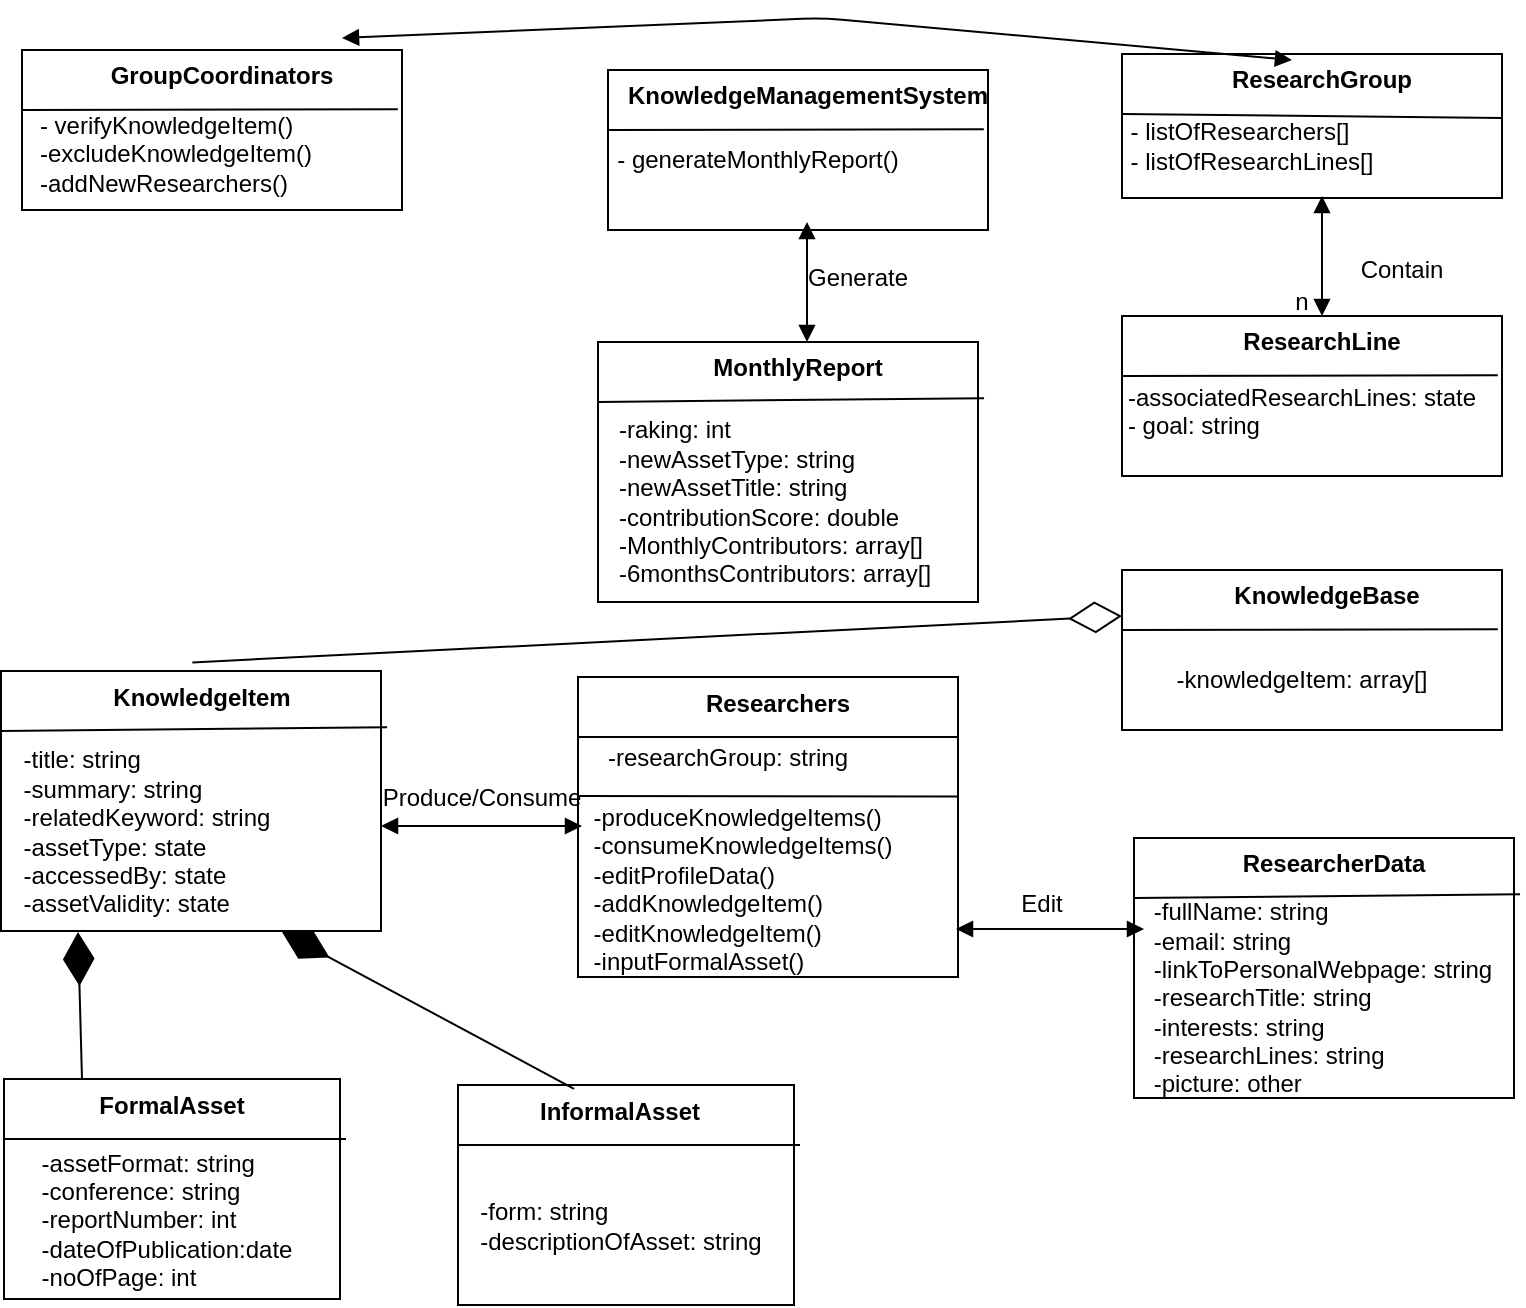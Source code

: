<mxfile version="10.6.3" type="github"><diagram id="x_ugI_fORpoTah6Ez5O1" name="Page-1"><mxGraphModel dx="1010" dy="532" grid="1" gridSize="10" guides="1" tooltips="1" connect="1" arrows="1" fold="1" page="1" pageScale="1" pageWidth="850" pageHeight="1100" math="0" shadow="0"><root><mxCell id="0"/><mxCell id="1" parent="0"/><mxCell id="LgmgEFPyPmAtCsgbquzI-1" value="&lt;div style=&quot;text-align: left&quot;&gt;&lt;/div&gt;" style="rounded=0;whiteSpace=wrap;html=1;" vertex="1" parent="1"><mxGeometry x="333" y="36" width="190" height="80" as="geometry"/></mxCell><mxCell id="LgmgEFPyPmAtCsgbquzI-2" value="" style="endArrow=none;html=1;entryX=0.989;entryY=0.371;entryDx=0;entryDy=0;entryPerimeter=0;" edge="1" parent="1" target="LgmgEFPyPmAtCsgbquzI-1"><mxGeometry width="50" height="50" relative="1" as="geometry"><mxPoint x="333" y="66" as="sourcePoint"/><mxPoint x="513" y="66" as="targetPoint"/></mxGeometry></mxCell><mxCell id="LgmgEFPyPmAtCsgbquzI-4" value="&lt;b&gt;KnowledgeManagementSystem&lt;/b&gt;" style="text;html=1;strokeColor=none;fillColor=none;align=center;verticalAlign=middle;whiteSpace=wrap;rounded=0;" vertex="1" parent="1"><mxGeometry x="403" y="39" width="60" height="20" as="geometry"/></mxCell><mxCell id="LgmgEFPyPmAtCsgbquzI-6" value="- generateMonthlyReport()" style="text;html=1;strokeColor=none;fillColor=none;align=center;verticalAlign=middle;whiteSpace=wrap;rounded=0;" vertex="1" parent="1"><mxGeometry x="333" y="66" width="150" height="30" as="geometry"/></mxCell><mxCell id="LgmgEFPyPmAtCsgbquzI-7" value="&lt;div style=&quot;text-align: left&quot;&gt;&lt;/div&gt;" style="rounded=0;whiteSpace=wrap;html=1;" vertex="1" parent="1"><mxGeometry x="40" y="26" width="190" height="80" as="geometry"/></mxCell><mxCell id="LgmgEFPyPmAtCsgbquzI-8" value="" style="endArrow=none;html=1;entryX=0.989;entryY=0.371;entryDx=0;entryDy=0;entryPerimeter=0;" edge="1" parent="1" target="LgmgEFPyPmAtCsgbquzI-7"><mxGeometry width="50" height="50" relative="1" as="geometry"><mxPoint x="40" y="56" as="sourcePoint"/><mxPoint x="220" y="56" as="targetPoint"/></mxGeometry></mxCell><mxCell id="LgmgEFPyPmAtCsgbquzI-9" value="&lt;b&gt;GroupCoordinators&lt;/b&gt;" style="text;html=1;strokeColor=none;fillColor=none;align=center;verticalAlign=middle;whiteSpace=wrap;rounded=0;" vertex="1" parent="1"><mxGeometry x="110" y="29" width="60" height="20" as="geometry"/></mxCell><mxCell id="LgmgEFPyPmAtCsgbquzI-10" value="&lt;div style=&quot;text-align: left&quot;&gt;&lt;span&gt;- verifyKnowledgeItem()&lt;/span&gt;&lt;/div&gt;&lt;div style=&quot;text-align: left&quot;&gt;&lt;span&gt;-excludeKnowledgeItem()&lt;/span&gt;&lt;/div&gt;&lt;div style=&quot;text-align: left&quot;&gt;&lt;span&gt;-addNewResearchers()&lt;/span&gt;&lt;/div&gt;" style="text;html=1;strokeColor=none;fillColor=none;align=center;verticalAlign=middle;whiteSpace=wrap;rounded=0;" vertex="1" parent="1"><mxGeometry x="42" y="56" width="150" height="44" as="geometry"/></mxCell><mxCell id="LgmgEFPyPmAtCsgbquzI-11" value="" style="rounded=0;whiteSpace=wrap;html=1;" vertex="1" parent="1"><mxGeometry x="590" y="28" width="190" height="72" as="geometry"/></mxCell><mxCell id="LgmgEFPyPmAtCsgbquzI-12" value="" style="endArrow=none;html=1;" edge="1" parent="1"><mxGeometry width="50" height="50" relative="1" as="geometry"><mxPoint x="590" y="58" as="sourcePoint"/><mxPoint x="780" y="60" as="targetPoint"/></mxGeometry></mxCell><mxCell id="LgmgEFPyPmAtCsgbquzI-13" value="&lt;b&gt;ResearchGroup&lt;br&gt;&lt;/b&gt;" style="text;html=1;strokeColor=none;fillColor=none;align=center;verticalAlign=middle;whiteSpace=wrap;rounded=0;" vertex="1" parent="1"><mxGeometry x="660" y="31" width="60" height="20" as="geometry"/></mxCell><mxCell id="LgmgEFPyPmAtCsgbquzI-16" value="&lt;div style=&quot;text-align: left&quot;&gt;&lt;span&gt;- listOfResearchers[]&lt;/span&gt;&lt;/div&gt;&lt;div style=&quot;text-align: left&quot;&gt;&lt;span&gt;- listOfResearchLines[]&lt;/span&gt;&lt;/div&gt;" style="text;html=1;strokeColor=none;fillColor=none;align=center;verticalAlign=middle;whiteSpace=wrap;rounded=0;" vertex="1" parent="1"><mxGeometry x="590" y="64" width="130" height="20" as="geometry"/></mxCell><mxCell id="LgmgEFPyPmAtCsgbquzI-18" value="&lt;div style=&quot;text-align: left&quot;&gt;&lt;/div&gt;" style="rounded=0;whiteSpace=wrap;html=1;" vertex="1" parent="1"><mxGeometry x="318" y="339.5" width="190" height="150" as="geometry"/></mxCell><mxCell id="LgmgEFPyPmAtCsgbquzI-19" value="" style="endArrow=none;html=1;entryX=1;entryY=0.2;entryDx=0;entryDy=0;entryPerimeter=0;" edge="1" parent="1" target="LgmgEFPyPmAtCsgbquzI-18"><mxGeometry width="50" height="50" relative="1" as="geometry"><mxPoint x="318" y="369.5" as="sourcePoint"/><mxPoint x="498" y="369.5" as="targetPoint"/></mxGeometry></mxCell><mxCell id="LgmgEFPyPmAtCsgbquzI-20" value="&lt;b&gt;Researchers&lt;/b&gt;" style="text;html=1;strokeColor=none;fillColor=none;align=center;verticalAlign=middle;whiteSpace=wrap;rounded=0;" vertex="1" parent="1"><mxGeometry x="388" y="342.5" width="60" height="20" as="geometry"/></mxCell><mxCell id="LgmgEFPyPmAtCsgbquzI-21" value="&lt;div style=&quot;text-align: left&quot;&gt;&lt;span&gt;-produceKnowledgeItems()&lt;/span&gt;&lt;/div&gt;&lt;div style=&quot;text-align: left&quot;&gt;&lt;span&gt;-consumeKnowledgeItems()&lt;/span&gt;&lt;/div&gt;&lt;div style=&quot;text-align: left&quot;&gt;&lt;span&gt;-editProfileData()&lt;/span&gt;&lt;/div&gt;&lt;div style=&quot;text-align: left&quot;&gt;&lt;span&gt;-addKnowledgeItem()&lt;/span&gt;&lt;/div&gt;&lt;div style=&quot;text-align: left&quot;&gt;&lt;span&gt;-editKnowledgeItem()&lt;/span&gt;&lt;/div&gt;&lt;div style=&quot;text-align: left&quot;&gt;&lt;span&gt;-inputFormalAsset()&lt;/span&gt;&lt;/div&gt;&lt;div style=&quot;text-align: left&quot;&gt;&lt;span&gt;&lt;br&gt;&lt;/span&gt;&lt;/div&gt;&lt;div style=&quot;text-align: left&quot;&gt;&lt;span&gt;&lt;br&gt;&lt;/span&gt;&lt;/div&gt;" style="text;html=1;strokeColor=none;fillColor=none;align=center;verticalAlign=middle;whiteSpace=wrap;rounded=0;" vertex="1" parent="1"><mxGeometry x="318" y="399.5" width="165" height="120" as="geometry"/></mxCell><mxCell id="LgmgEFPyPmAtCsgbquzI-22" value="" style="endArrow=none;html=1;entryX=1;entryY=0.2;entryDx=0;entryDy=0;entryPerimeter=0;" edge="1" parent="1"><mxGeometry width="50" height="50" relative="1" as="geometry"><mxPoint x="318" y="399" as="sourcePoint"/><mxPoint x="508.069" y="399.241" as="targetPoint"/></mxGeometry></mxCell><mxCell id="LgmgEFPyPmAtCsgbquzI-23" value="&lt;div style=&quot;text-align: left&quot;&gt;&lt;span&gt;-researchGroup: string&lt;/span&gt;&lt;/div&gt;" style="text;html=1;strokeColor=none;fillColor=none;align=center;verticalAlign=middle;whiteSpace=wrap;rounded=0;" vertex="1" parent="1"><mxGeometry x="323" y="369.5" width="140" height="20" as="geometry"/></mxCell><mxCell id="LgmgEFPyPmAtCsgbquzI-26" value="&lt;div style=&quot;text-align: left&quot;&gt;&lt;/div&gt;" style="rounded=0;whiteSpace=wrap;html=1;" vertex="1" parent="1"><mxGeometry x="590" y="159" width="190" height="80" as="geometry"/></mxCell><mxCell id="LgmgEFPyPmAtCsgbquzI-27" value="" style="endArrow=none;html=1;entryX=0.989;entryY=0.371;entryDx=0;entryDy=0;entryPerimeter=0;" edge="1" parent="1" target="LgmgEFPyPmAtCsgbquzI-26"><mxGeometry width="50" height="50" relative="1" as="geometry"><mxPoint x="590" y="189" as="sourcePoint"/><mxPoint x="770" y="189" as="targetPoint"/></mxGeometry></mxCell><mxCell id="LgmgEFPyPmAtCsgbquzI-28" value="&lt;b&gt;ResearchLine&lt;/b&gt;" style="text;html=1;strokeColor=none;fillColor=none;align=center;verticalAlign=middle;whiteSpace=wrap;rounded=0;" vertex="1" parent="1"><mxGeometry x="660" y="162" width="60" height="20" as="geometry"/></mxCell><mxCell id="LgmgEFPyPmAtCsgbquzI-29" value="&lt;div style=&quot;text-align: left&quot;&gt;&lt;span&gt;-associatedResearchLines: state&lt;/span&gt;&lt;/div&gt;&lt;div style=&quot;text-align: left&quot;&gt;&lt;span&gt;- goal: string&lt;/span&gt;&lt;/div&gt;&lt;div style=&quot;text-align: left&quot;&gt;&lt;br&gt;&lt;/div&gt;" style="text;html=1;strokeColor=none;fillColor=none;align=center;verticalAlign=middle;whiteSpace=wrap;rounded=0;" vertex="1" parent="1"><mxGeometry x="590" y="199" width="180" height="30" as="geometry"/></mxCell><mxCell id="LgmgEFPyPmAtCsgbquzI-35" value="&lt;div style=&quot;text-align: left&quot;&gt;&lt;/div&gt;" style="rounded=0;whiteSpace=wrap;html=1;" vertex="1" parent="1"><mxGeometry x="29.5" y="336.5" width="190" height="130" as="geometry"/></mxCell><mxCell id="LgmgEFPyPmAtCsgbquzI-36" value="" style="endArrow=none;html=1;entryX=1.016;entryY=0.216;entryDx=0;entryDy=0;entryPerimeter=0;" edge="1" parent="1" target="LgmgEFPyPmAtCsgbquzI-35"><mxGeometry width="50" height="50" relative="1" as="geometry"><mxPoint x="29.5" y="366.5" as="sourcePoint"/><mxPoint x="209.5" y="368.5" as="targetPoint"/></mxGeometry></mxCell><mxCell id="LgmgEFPyPmAtCsgbquzI-37" value="&lt;b&gt;KnowledgeItem&lt;/b&gt;" style="text;html=1;strokeColor=none;fillColor=none;align=center;verticalAlign=middle;whiteSpace=wrap;rounded=0;" vertex="1" parent="1"><mxGeometry x="99.5" y="339.5" width="60" height="20" as="geometry"/></mxCell><mxCell id="LgmgEFPyPmAtCsgbquzI-39" value="&lt;div style=&quot;text-align: left&quot;&gt;-title: string&lt;/div&gt;&lt;div style=&quot;text-align: left&quot;&gt;-summary: string&lt;/div&gt;&lt;div style=&quot;text-align: left&quot;&gt;-relatedKeyword: string&lt;/div&gt;&lt;div style=&quot;text-align: left&quot;&gt;-assetType: state&lt;/div&gt;&lt;div style=&quot;text-align: left&quot;&gt;-accessedBy: state&lt;/div&gt;&lt;div style=&quot;text-align: left&quot;&gt;-assetValidity: state&lt;/div&gt;" style="text;html=1;strokeColor=none;fillColor=none;align=center;verticalAlign=middle;whiteSpace=wrap;rounded=0;" vertex="1" parent="1"><mxGeometry x="34.5" y="366.5" width="135" height="100" as="geometry"/></mxCell><mxCell id="LgmgEFPyPmAtCsgbquzI-40" value="&lt;div style=&quot;text-align: left&quot;&gt;&lt;/div&gt;" style="rounded=0;whiteSpace=wrap;html=1;" vertex="1" parent="1"><mxGeometry x="31" y="540.5" width="168" height="110" as="geometry"/></mxCell><mxCell id="LgmgEFPyPmAtCsgbquzI-41" value="" style="endArrow=none;html=1;" edge="1" parent="1"><mxGeometry width="50" height="50" relative="1" as="geometry"><mxPoint x="31" y="570.5" as="sourcePoint"/><mxPoint x="202" y="570.5" as="targetPoint"/><Array as="points"><mxPoint x="202" y="570.5"/></Array></mxGeometry></mxCell><mxCell id="LgmgEFPyPmAtCsgbquzI-42" value="&lt;b&gt;FormalAsset&lt;/b&gt;" style="text;html=1;strokeColor=none;fillColor=none;align=center;verticalAlign=middle;whiteSpace=wrap;rounded=0;" vertex="1" parent="1"><mxGeometry x="85" y="543.5" width="60" height="20" as="geometry"/></mxCell><mxCell id="LgmgEFPyPmAtCsgbquzI-43" value="&lt;div style=&quot;text-align: left&quot;&gt;-assetFormat: string&lt;/div&gt;&lt;div style=&quot;text-align: left&quot;&gt;-conference: string&lt;/div&gt;&lt;div style=&quot;text-align: left&quot;&gt;-reportNumber: int&lt;/div&gt;&lt;div style=&quot;text-align: left&quot;&gt;-dateOfPublication:date&lt;/div&gt;&lt;div style=&quot;text-align: left&quot;&gt;-noOfPage: int&lt;/div&gt;" style="text;html=1;strokeColor=none;fillColor=none;align=center;verticalAlign=middle;whiteSpace=wrap;rounded=0;" vertex="1" parent="1"><mxGeometry x="36" y="570.5" width="153" height="80" as="geometry"/></mxCell><mxCell id="LgmgEFPyPmAtCsgbquzI-44" value="&lt;div style=&quot;text-align: left&quot;&gt;&lt;/div&gt;" style="rounded=0;whiteSpace=wrap;html=1;" vertex="1" parent="1"><mxGeometry x="258" y="543.5" width="168" height="110" as="geometry"/></mxCell><mxCell id="LgmgEFPyPmAtCsgbquzI-45" value="" style="endArrow=none;html=1;" edge="1" parent="1"><mxGeometry width="50" height="50" relative="1" as="geometry"><mxPoint x="258" y="573.5" as="sourcePoint"/><mxPoint x="429" y="573.5" as="targetPoint"/><Array as="points"><mxPoint x="429" y="573.5"/></Array></mxGeometry></mxCell><mxCell id="LgmgEFPyPmAtCsgbquzI-46" value="&lt;b&gt;InformalAsset&lt;/b&gt;" style="text;html=1;strokeColor=none;fillColor=none;align=center;verticalAlign=middle;whiteSpace=wrap;rounded=0;" vertex="1" parent="1"><mxGeometry x="309" y="546.5" width="60" height="20" as="geometry"/></mxCell><mxCell id="LgmgEFPyPmAtCsgbquzI-47" value="&lt;div style=&quot;text-align: left&quot;&gt;-form: string&lt;/div&gt;&lt;div style=&quot;text-align: left&quot;&gt;-descriptionOfAsset: string&lt;/div&gt;" style="text;html=1;strokeColor=none;fillColor=none;align=center;verticalAlign=middle;whiteSpace=wrap;rounded=0;" vertex="1" parent="1"><mxGeometry x="263" y="573.5" width="153" height="80" as="geometry"/></mxCell><mxCell id="LgmgEFPyPmAtCsgbquzI-52" value="&lt;div style=&quot;text-align: left&quot;&gt;&lt;/div&gt;" style="rounded=0;whiteSpace=wrap;html=1;" vertex="1" parent="1"><mxGeometry x="590" y="286" width="190" height="80" as="geometry"/></mxCell><mxCell id="LgmgEFPyPmAtCsgbquzI-53" value="" style="endArrow=none;html=1;entryX=0.989;entryY=0.371;entryDx=0;entryDy=0;entryPerimeter=0;" edge="1" parent="1" target="LgmgEFPyPmAtCsgbquzI-52"><mxGeometry width="50" height="50" relative="1" as="geometry"><mxPoint x="590" y="316" as="sourcePoint"/><mxPoint x="770" y="316" as="targetPoint"/></mxGeometry></mxCell><mxCell id="LgmgEFPyPmAtCsgbquzI-54" value="&lt;b&gt;KnowledgeBase&lt;/b&gt;" style="text;html=1;strokeColor=none;fillColor=none;align=center;verticalAlign=middle;whiteSpace=wrap;rounded=0;" vertex="1" parent="1"><mxGeometry x="660" y="289" width="65" height="20" as="geometry"/></mxCell><mxCell id="LgmgEFPyPmAtCsgbquzI-55" value="&lt;div style=&quot;text-align: left&quot;&gt;-knowledgeItem: array[]&lt;/div&gt;" style="text;html=1;strokeColor=none;fillColor=none;align=center;verticalAlign=middle;whiteSpace=wrap;rounded=0;" vertex="1" parent="1"><mxGeometry x="590" y="326" width="180" height="30" as="geometry"/></mxCell><mxCell id="LgmgEFPyPmAtCsgbquzI-56" value="&lt;div style=&quot;text-align: left&quot;&gt;&lt;/div&gt;" style="rounded=0;whiteSpace=wrap;html=1;" vertex="1" parent="1"><mxGeometry x="596" y="420" width="190" height="130" as="geometry"/></mxCell><mxCell id="LgmgEFPyPmAtCsgbquzI-57" value="" style="endArrow=none;html=1;entryX=1.016;entryY=0.216;entryDx=0;entryDy=0;entryPerimeter=0;" edge="1" parent="1" target="LgmgEFPyPmAtCsgbquzI-56"><mxGeometry width="50" height="50" relative="1" as="geometry"><mxPoint x="596" y="450" as="sourcePoint"/><mxPoint x="776" y="452" as="targetPoint"/></mxGeometry></mxCell><mxCell id="LgmgEFPyPmAtCsgbquzI-58" value="&lt;b&gt;ResearcherData&lt;/b&gt;" style="text;html=1;strokeColor=none;fillColor=none;align=center;verticalAlign=middle;whiteSpace=wrap;rounded=0;" vertex="1" parent="1"><mxGeometry x="666" y="423" width="60" height="20" as="geometry"/></mxCell><mxCell id="LgmgEFPyPmAtCsgbquzI-59" value="&lt;div style=&quot;text-align: left&quot;&gt;-fullName: string&lt;/div&gt;&lt;div style=&quot;text-align: left&quot;&gt;-email: string&lt;/div&gt;&lt;div style=&quot;text-align: left&quot;&gt;-linkToPersonalWebpage: string&lt;/div&gt;&lt;div style=&quot;text-align: left&quot;&gt;-researchTitle: string&lt;/div&gt;&lt;div style=&quot;text-align: left&quot;&gt;-interests: string&lt;/div&gt;&lt;div style=&quot;text-align: left&quot;&gt;-researchLines: string&lt;/div&gt;&lt;div style=&quot;text-align: left&quot;&gt;-picture: other&lt;/div&gt;" style="text;html=1;strokeColor=none;fillColor=none;align=center;verticalAlign=middle;whiteSpace=wrap;rounded=0;" vertex="1" parent="1"><mxGeometry x="601" y="450" width="179" height="100" as="geometry"/></mxCell><mxCell id="LgmgEFPyPmAtCsgbquzI-60" value="&lt;div style=&quot;text-align: left&quot;&gt;&lt;/div&gt;" style="rounded=0;whiteSpace=wrap;html=1;" vertex="1" parent="1"><mxGeometry x="328" y="172" width="190" height="130" as="geometry"/></mxCell><mxCell id="LgmgEFPyPmAtCsgbquzI-61" value="" style="endArrow=none;html=1;entryX=1.016;entryY=0.216;entryDx=0;entryDy=0;entryPerimeter=0;" edge="1" parent="1" target="LgmgEFPyPmAtCsgbquzI-60"><mxGeometry width="50" height="50" relative="1" as="geometry"><mxPoint x="328" y="202" as="sourcePoint"/><mxPoint x="508" y="204" as="targetPoint"/></mxGeometry></mxCell><mxCell id="LgmgEFPyPmAtCsgbquzI-62" value="&lt;b&gt;MonthlyReport&lt;/b&gt;" style="text;html=1;strokeColor=none;fillColor=none;align=center;verticalAlign=middle;whiteSpace=wrap;rounded=0;" vertex="1" parent="1"><mxGeometry x="398" y="175" width="60" height="20" as="geometry"/></mxCell><mxCell id="LgmgEFPyPmAtCsgbquzI-63" value="&lt;div style=&quot;text-align: left&quot;&gt;-raking: int&lt;/div&gt;&lt;div style=&quot;text-align: left&quot;&gt;-newAssetType: string&lt;/div&gt;&lt;div style=&quot;text-align: left&quot;&gt;-newAssetTitle: string&lt;/div&gt;&lt;div style=&quot;text-align: left&quot;&gt;-contributionScore: double&lt;/div&gt;&lt;div style=&quot;text-align: left&quot;&gt;-MonthlyContributors: array[]&lt;/div&gt;&lt;div style=&quot;text-align: left&quot;&gt;-6monthsContributors: array[]&lt;/div&gt;" style="text;html=1;strokeColor=none;fillColor=none;align=center;verticalAlign=middle;whiteSpace=wrap;rounded=0;" vertex="1" parent="1"><mxGeometry x="333" y="202" width="167" height="100" as="geometry"/></mxCell><mxCell id="LgmgEFPyPmAtCsgbquzI-64" value="" style="endArrow=diamondThin;endFill=1;endSize=24;html=1;" edge="1" parent="1"><mxGeometry width="160" relative="1" as="geometry"><mxPoint x="70" y="540.5" as="sourcePoint"/><mxPoint x="68" y="467" as="targetPoint"/></mxGeometry></mxCell><mxCell id="LgmgEFPyPmAtCsgbquzI-65" value="" style="endArrow=diamondThin;endFill=1;endSize=24;html=1;exitX=0.117;exitY=-0.055;exitDx=0;exitDy=0;exitPerimeter=0;" edge="1" parent="1" source="LgmgEFPyPmAtCsgbquzI-46"><mxGeometry width="160" relative="1" as="geometry"><mxPoint x="172" y="540.5" as="sourcePoint"/><mxPoint x="170" y="467" as="targetPoint"/></mxGeometry></mxCell><mxCell id="LgmgEFPyPmAtCsgbquzI-66" value="" style="endArrow=block;startArrow=block;endFill=1;startFill=1;html=1;" edge="1" parent="1"><mxGeometry width="160" relative="1" as="geometry"><mxPoint x="507" y="465.5" as="sourcePoint"/><mxPoint x="601" y="465.5" as="targetPoint"/></mxGeometry></mxCell><mxCell id="LgmgEFPyPmAtCsgbquzI-67" value="" style="endArrow=block;startArrow=block;endFill=1;startFill=1;html=1;" edge="1" parent="1"><mxGeometry width="160" relative="1" as="geometry"><mxPoint x="219.5" y="414" as="sourcePoint"/><mxPoint x="320" y="414" as="targetPoint"/></mxGeometry></mxCell><mxCell id="LgmgEFPyPmAtCsgbquzI-69" value="Produce/Consume" style="text;html=1;strokeColor=none;fillColor=none;align=center;verticalAlign=middle;whiteSpace=wrap;rounded=0;" vertex="1" parent="1"><mxGeometry x="250" y="389.5" width="40" height="20" as="geometry"/></mxCell><mxCell id="LgmgEFPyPmAtCsgbquzI-70" value="Edit" style="text;html=1;strokeColor=none;fillColor=none;align=center;verticalAlign=middle;whiteSpace=wrap;rounded=0;" vertex="1" parent="1"><mxGeometry x="530" y="443" width="40" height="20" as="geometry"/></mxCell><mxCell id="LgmgEFPyPmAtCsgbquzI-71" value="" style="endArrow=block;startArrow=block;endFill=1;startFill=1;html=1;entryX=0.25;entryY=0;entryDx=0;entryDy=0;" edge="1" parent="1" target="LgmgEFPyPmAtCsgbquzI-13"><mxGeometry width="160" relative="1" as="geometry"><mxPoint x="200" y="20" as="sourcePoint"/><mxPoint x="670" y="10" as="targetPoint"/><Array as="points"><mxPoint x="440" y="10"/></Array></mxGeometry></mxCell><mxCell id="LgmgEFPyPmAtCsgbquzI-72" value="" style="endArrow=block;startArrow=block;endFill=1;startFill=1;html=1;" edge="1" parent="1"><mxGeometry width="160" relative="1" as="geometry"><mxPoint x="432.5" y="112" as="sourcePoint"/><mxPoint x="432.5" y="172" as="targetPoint"/></mxGeometry></mxCell><mxCell id="LgmgEFPyPmAtCsgbquzI-73" value="Generate" style="text;html=1;strokeColor=none;fillColor=none;align=center;verticalAlign=middle;whiteSpace=wrap;rounded=0;" vertex="1" parent="1"><mxGeometry x="438" y="130" width="40" height="20" as="geometry"/></mxCell><mxCell id="LgmgEFPyPmAtCsgbquzI-74" value="" style="endArrow=block;startArrow=block;endFill=1;startFill=1;html=1;" edge="1" parent="1"><mxGeometry width="160" relative="1" as="geometry"><mxPoint x="690" y="99" as="sourcePoint"/><mxPoint x="690" y="159" as="targetPoint"/></mxGeometry></mxCell><mxCell id="LgmgEFPyPmAtCsgbquzI-75" value="n" style="text;html=1;strokeColor=none;fillColor=none;align=center;verticalAlign=middle;whiteSpace=wrap;rounded=0;" vertex="1" parent="1"><mxGeometry x="660" y="142" width="40" height="20" as="geometry"/></mxCell><mxCell id="LgmgEFPyPmAtCsgbquzI-77" value="Contain" style="text;html=1;strokeColor=none;fillColor=none;align=center;verticalAlign=middle;whiteSpace=wrap;rounded=0;" vertex="1" parent="1"><mxGeometry x="710" y="126" width="40" height="20" as="geometry"/></mxCell><mxCell id="LgmgEFPyPmAtCsgbquzI-78" value="" style="endArrow=diamondThin;endFill=0;endSize=24;html=1;exitX=0.428;exitY=-0.365;exitDx=0;exitDy=0;exitPerimeter=0;" edge="1" parent="1" source="LgmgEFPyPmAtCsgbquzI-37"><mxGeometry width="160" relative="1" as="geometry"><mxPoint x="124.5" y="308.5" as="sourcePoint"/><mxPoint x="590" y="309" as="targetPoint"/></mxGeometry></mxCell></root></mxGraphModel></diagram></mxfile>